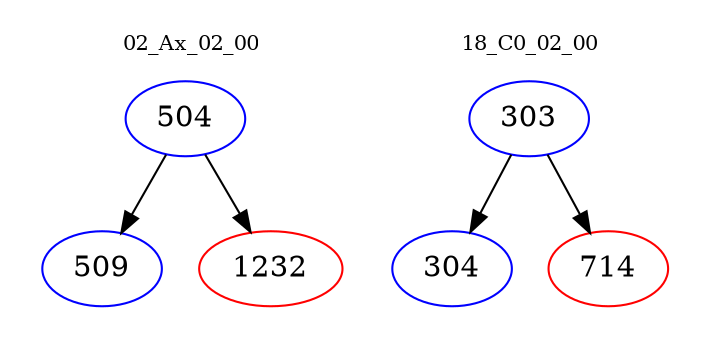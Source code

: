 digraph{
subgraph cluster_0 {
color = white
label = "02_Ax_02_00";
fontsize=10;
T0_504 [label="504", color="blue"]
T0_504 -> T0_509 [color="black"]
T0_509 [label="509", color="blue"]
T0_504 -> T0_1232 [color="black"]
T0_1232 [label="1232", color="red"]
}
subgraph cluster_1 {
color = white
label = "18_C0_02_00";
fontsize=10;
T1_303 [label="303", color="blue"]
T1_303 -> T1_304 [color="black"]
T1_304 [label="304", color="blue"]
T1_303 -> T1_714 [color="black"]
T1_714 [label="714", color="red"]
}
}
